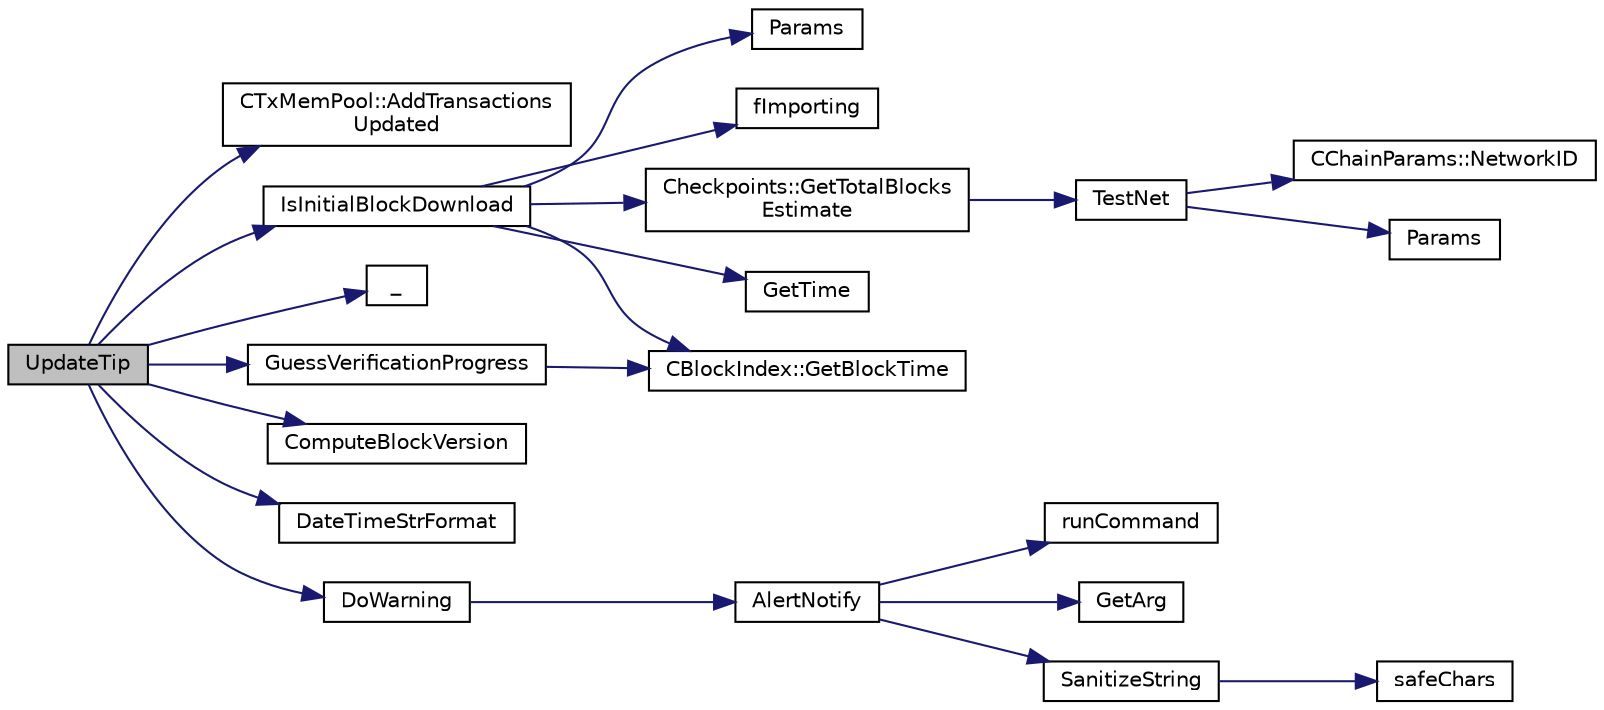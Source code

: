 digraph "UpdateTip"
{
  edge [fontname="Helvetica",fontsize="10",labelfontname="Helvetica",labelfontsize="10"];
  node [fontname="Helvetica",fontsize="10",shape=record];
  rankdir="LR";
  Node6123 [label="UpdateTip",height=0.2,width=0.4,color="black", fillcolor="grey75", style="filled", fontcolor="black"];
  Node6123 -> Node6124 [color="midnightblue",fontsize="10",style="solid",fontname="Helvetica"];
  Node6124 [label="CTxMemPool::AddTransactions\lUpdated",height=0.2,width=0.4,color="black", fillcolor="white", style="filled",URL="$db/d98/class_c_tx_mem_pool.html#a3039b67e5eebaa3ff830261c192816f2"];
  Node6123 -> Node6125 [color="midnightblue",fontsize="10",style="solid",fontname="Helvetica"];
  Node6125 [label="IsInitialBlockDownload",height=0.2,width=0.4,color="black", fillcolor="white", style="filled",URL="$dd/d7d/validation_8cpp.html#a5edcd96316574fd4a7f3ae0922a5cfd6",tooltip="Check whether we are doing an initial block download (synchronizing from disk or network) ..."];
  Node6125 -> Node6126 [color="midnightblue",fontsize="10",style="solid",fontname="Helvetica"];
  Node6126 [label="Checkpoints::GetTotalBlocks\lEstimate",height=0.2,width=0.4,color="black", fillcolor="white", style="filled",URL="$d5/d46/namespace_checkpoints.html#ac4dc0a0ba00009be52fee3eef694c2c0"];
  Node6126 -> Node6127 [color="midnightblue",fontsize="10",style="solid",fontname="Helvetica"];
  Node6127 [label="TestNet",height=0.2,width=0.4,color="black", fillcolor="white", style="filled",URL="$d7/ddb/chainparams_8h.html#abc8c1af875107f5eac0f327bd3b8363d"];
  Node6127 -> Node6128 [color="midnightblue",fontsize="10",style="solid",fontname="Helvetica"];
  Node6128 [label="Params",height=0.2,width=0.4,color="black", fillcolor="white", style="filled",URL="$d7/ddb/chainparams_8h.html#ace5c5b706d71a324a417dd2db394fd4a",tooltip="Return the currently selected parameters. "];
  Node6127 -> Node6129 [color="midnightblue",fontsize="10",style="solid",fontname="Helvetica"];
  Node6129 [label="CChainParams::NetworkID",height=0.2,width=0.4,color="black", fillcolor="white", style="filled",URL="$d1/d4f/class_c_chain_params.html#a90dc493ec0c0325c98c3ac06eb99862b"];
  Node6125 -> Node6130 [color="midnightblue",fontsize="10",style="solid",fontname="Helvetica"];
  Node6130 [label="GetTime",height=0.2,width=0.4,color="black", fillcolor="white", style="filled",URL="$df/d2d/util_8cpp.html#a46fac5fba8ba905b5f9acb364f5d8c6f"];
  Node6125 -> Node6131 [color="midnightblue",fontsize="10",style="solid",fontname="Helvetica"];
  Node6131 [label="CBlockIndex::GetBlockTime",height=0.2,width=0.4,color="black", fillcolor="white", style="filled",URL="$d3/dbd/class_c_block_index.html#a9fe0d4463c07c466f66252e8eec25f5c"];
  Node6125 -> Node6132 [color="midnightblue",fontsize="10",style="solid",fontname="Helvetica"];
  Node6132 [label="Params",height=0.2,width=0.4,color="black", fillcolor="white", style="filled",URL="$df/dbf/chainparams_8cpp.html#ace5c5b706d71a324a417dd2db394fd4a",tooltip="Return the currently selected parameters. "];
  Node6125 -> Node6133 [color="midnightblue",fontsize="10",style="solid",fontname="Helvetica"];
  Node6133 [label="fImporting",height=0.2,width=0.4,color="black", fillcolor="white", style="filled",URL="$dd/d7d/validation_8cpp.html#a30436c6f8e34f6f70217dafd009f1815"];
  Node6123 -> Node6134 [color="midnightblue",fontsize="10",style="solid",fontname="Helvetica"];
  Node6134 [label="_",height=0.2,width=0.4,color="black", fillcolor="white", style="filled",URL="$d9/d6d/ui__interface_8h.html#aad133bb6103b53cebf03fd01e2f11ba1",tooltip="Translation function: Call Translate signal on UI interface, which returns a boost::optional result..."];
  Node6123 -> Node6135 [color="midnightblue",fontsize="10",style="solid",fontname="Helvetica"];
  Node6135 [label="DoWarning",height=0.2,width=0.4,color="black", fillcolor="white", style="filled",URL="$dd/d7d/validation_8cpp.html#a14d334be78fc6c46effb8f0320e64f1f"];
  Node6135 -> Node6136 [color="midnightblue",fontsize="10",style="solid",fontname="Helvetica"];
  Node6136 [label="AlertNotify",height=0.2,width=0.4,color="black", fillcolor="white", style="filled",URL="$dd/d7d/validation_8cpp.html#a2d6ce6d55bb4a2aceef2131aef536548"];
  Node6136 -> Node6137 [color="midnightblue",fontsize="10",style="solid",fontname="Helvetica"];
  Node6137 [label="GetArg",height=0.2,width=0.4,color="black", fillcolor="white", style="filled",URL="$df/d2d/util_8cpp.html#a24f685720bf40370e5bd2a192ad50cd8",tooltip="Return string argument or default value. "];
  Node6136 -> Node6138 [color="midnightblue",fontsize="10",style="solid",fontname="Helvetica"];
  Node6138 [label="SanitizeString",height=0.2,width=0.4,color="black", fillcolor="white", style="filled",URL="$df/d2d/util_8cpp.html#ae204f01eeaadc5a85015a51f369a8356"];
  Node6138 -> Node6139 [color="midnightblue",fontsize="10",style="solid",fontname="Helvetica"];
  Node6139 [label="safeChars",height=0.2,width=0.4,color="black", fillcolor="white", style="filled",URL="$df/d2d/util_8cpp.html#a6d092bd7c79da717e183a52d90e0e61f"];
  Node6136 -> Node6140 [color="midnightblue",fontsize="10",style="solid",fontname="Helvetica"];
  Node6140 [label="runCommand",height=0.2,width=0.4,color="black", fillcolor="white", style="filled",URL="$df/d2d/util_8cpp.html#adf94c00a5ac719c92a2f1bb2f8b2167f"];
  Node6123 -> Node6141 [color="midnightblue",fontsize="10",style="solid",fontname="Helvetica"];
  Node6141 [label="ComputeBlockVersion",height=0.2,width=0.4,color="black", fillcolor="white", style="filled",URL="$dd/d7d/validation_8cpp.html#a0657e7220e2c33df7a210032ca61b7fe",tooltip="Determine what nVersion a new block should use. "];
  Node6123 -> Node6142 [color="midnightblue",fontsize="10",style="solid",fontname="Helvetica"];
  Node6142 [label="DateTimeStrFormat",height=0.2,width=0.4,color="black", fillcolor="white", style="filled",URL="$df/d2d/util_8cpp.html#a749bc6776c8ec72d7c5e4dea56aee415"];
  Node6123 -> Node6143 [color="midnightblue",fontsize="10",style="solid",fontname="Helvetica"];
  Node6143 [label="GuessVerificationProgress",height=0.2,width=0.4,color="black", fillcolor="white", style="filled",URL="$dd/d7d/validation_8cpp.html#ae466f595b8c57bd7a80777c8d34dfdc2",tooltip="Guess how far we are in the verification process at the given block index. "];
  Node6143 -> Node6131 [color="midnightblue",fontsize="10",style="solid",fontname="Helvetica"];
}
